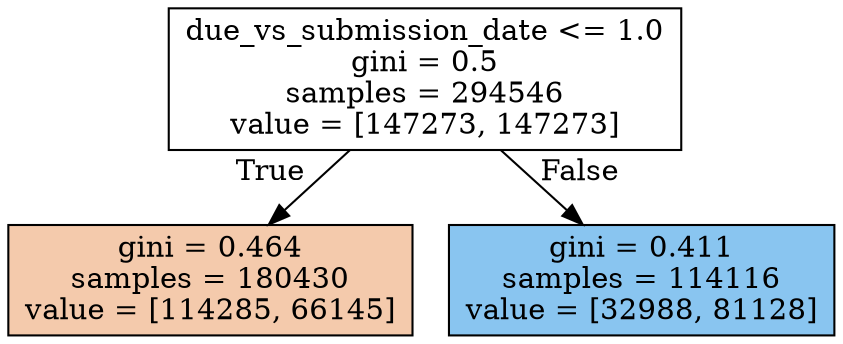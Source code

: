 digraph Tree {
node [shape=box, style="filled", color="black"] ;
0 [label="due_vs_submission_date <= 1.0\ngini = 0.5\nsamples = 294546\nvalue = [147273, 147273]", fillcolor="#e5813900"] ;
1 [label="gini = 0.464\nsamples = 180430\nvalue = [114285, 66145]", fillcolor="#e581396b"] ;
0 -> 1 [labeldistance=2.5, labelangle=45, headlabel="True"] ;
2 [label="gini = 0.411\nsamples = 114116\nvalue = [32988, 81128]", fillcolor="#399de597"] ;
0 -> 2 [labeldistance=2.5, labelangle=-45, headlabel="False"] ;
}